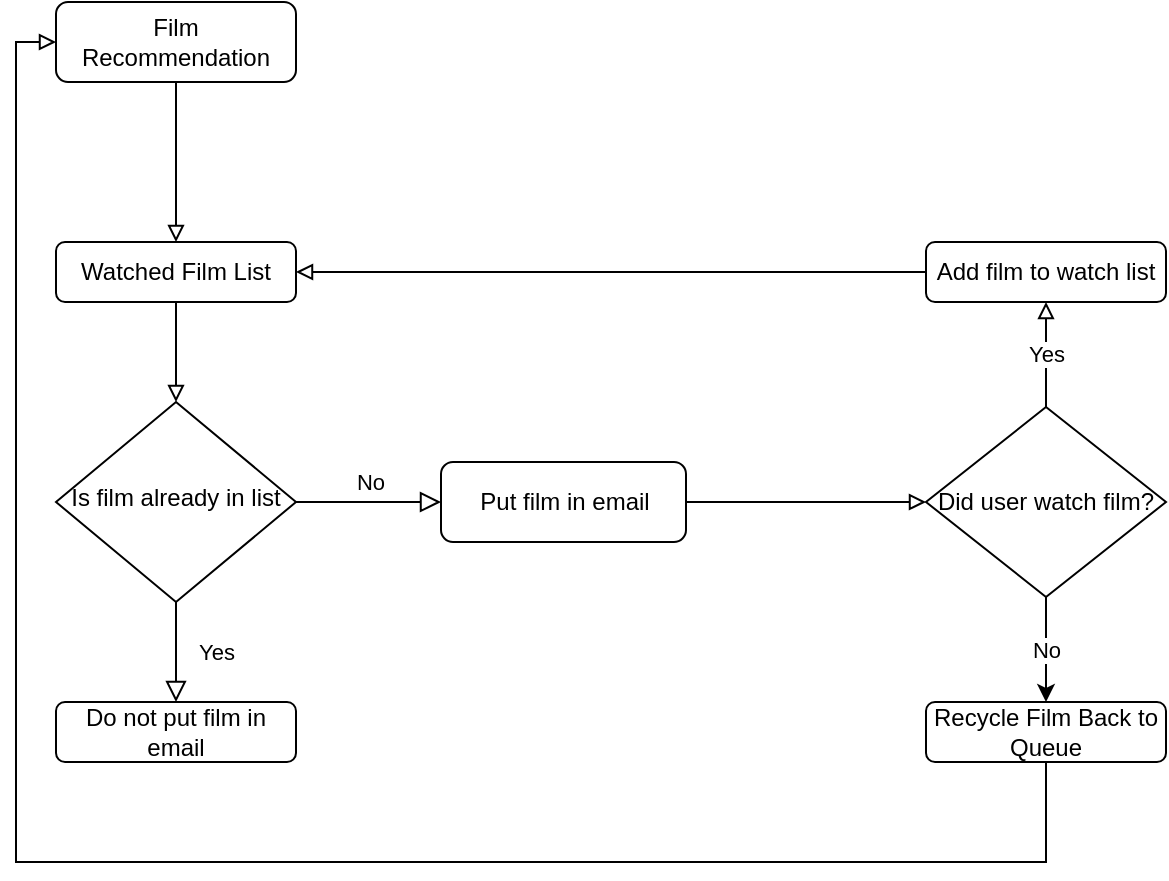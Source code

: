 <mxfile version="21.2.1" type="device">
  <diagram id="C5RBs43oDa-KdzZeNtuy" name="Page-1">
    <mxGraphModel dx="954" dy="647" grid="1" gridSize="10" guides="1" tooltips="1" connect="1" arrows="1" fold="1" page="1" pageScale="1" pageWidth="827" pageHeight="1169" math="0" shadow="0">
      <root>
        <mxCell id="WIyWlLk6GJQsqaUBKTNV-0" />
        <mxCell id="WIyWlLk6GJQsqaUBKTNV-1" parent="WIyWlLk6GJQsqaUBKTNV-0" />
        <mxCell id="xy7UoWI-0pL9H2QwHEQQ-15" style="edgeStyle=orthogonalEdgeStyle;rounded=0;orthogonalLoop=1;jettySize=auto;html=1;entryX=0.5;entryY=0;entryDx=0;entryDy=0;endArrow=block;endFill=0;" edge="1" parent="WIyWlLk6GJQsqaUBKTNV-1" source="WIyWlLk6GJQsqaUBKTNV-3" target="xy7UoWI-0pL9H2QwHEQQ-2">
          <mxGeometry relative="1" as="geometry" />
        </mxCell>
        <mxCell id="WIyWlLk6GJQsqaUBKTNV-3" value="Film Recommendation" style="rounded=1;whiteSpace=wrap;html=1;fontSize=12;glass=0;strokeWidth=1;shadow=0;" parent="WIyWlLk6GJQsqaUBKTNV-1" vertex="1">
          <mxGeometry x="125" y="200" width="120" height="40" as="geometry" />
        </mxCell>
        <mxCell id="WIyWlLk6GJQsqaUBKTNV-4" value="Yes" style="rounded=0;html=1;jettySize=auto;orthogonalLoop=1;fontSize=11;endArrow=block;endFill=0;endSize=8;strokeWidth=1;shadow=0;labelBackgroundColor=none;edgeStyle=orthogonalEdgeStyle;entryX=0.5;entryY=0;entryDx=0;entryDy=0;" parent="WIyWlLk6GJQsqaUBKTNV-1" source="WIyWlLk6GJQsqaUBKTNV-6" target="xy7UoWI-0pL9H2QwHEQQ-10" edge="1">
          <mxGeometry y="20" relative="1" as="geometry">
            <mxPoint as="offset" />
            <mxPoint x="185" y="535" as="targetPoint" />
          </mxGeometry>
        </mxCell>
        <mxCell id="WIyWlLk6GJQsqaUBKTNV-5" value="No" style="edgeStyle=orthogonalEdgeStyle;rounded=0;html=1;jettySize=auto;orthogonalLoop=1;fontSize=11;endArrow=block;endFill=0;endSize=8;strokeWidth=1;shadow=0;labelBackgroundColor=none;" parent="WIyWlLk6GJQsqaUBKTNV-1" source="WIyWlLk6GJQsqaUBKTNV-6" target="WIyWlLk6GJQsqaUBKTNV-7" edge="1">
          <mxGeometry y="10" relative="1" as="geometry">
            <mxPoint as="offset" />
          </mxGeometry>
        </mxCell>
        <mxCell id="WIyWlLk6GJQsqaUBKTNV-6" value="Is film already in list" style="rhombus;whiteSpace=wrap;html=1;shadow=0;fontFamily=Helvetica;fontSize=12;align=center;strokeWidth=1;spacing=6;spacingTop=-4;" parent="WIyWlLk6GJQsqaUBKTNV-1" vertex="1">
          <mxGeometry x="125" y="400" width="120" height="100" as="geometry" />
        </mxCell>
        <mxCell id="xy7UoWI-0pL9H2QwHEQQ-13" style="edgeStyle=orthogonalEdgeStyle;rounded=0;orthogonalLoop=1;jettySize=auto;html=1;entryX=0;entryY=0.5;entryDx=0;entryDy=0;endArrow=block;endFill=0;" edge="1" parent="WIyWlLk6GJQsqaUBKTNV-1" source="WIyWlLk6GJQsqaUBKTNV-7" target="xy7UoWI-0pL9H2QwHEQQ-11">
          <mxGeometry relative="1" as="geometry" />
        </mxCell>
        <mxCell id="WIyWlLk6GJQsqaUBKTNV-7" value="Put film in email" style="rounded=1;whiteSpace=wrap;html=1;fontSize=12;glass=0;strokeWidth=1;shadow=0;" parent="WIyWlLk6GJQsqaUBKTNV-1" vertex="1">
          <mxGeometry x="317.5" y="430" width="122.5" height="40" as="geometry" />
        </mxCell>
        <mxCell id="xy7UoWI-0pL9H2QwHEQQ-14" style="edgeStyle=orthogonalEdgeStyle;rounded=0;orthogonalLoop=1;jettySize=auto;html=1;entryX=0.5;entryY=0;entryDx=0;entryDy=0;endArrow=block;endFill=0;" edge="1" parent="WIyWlLk6GJQsqaUBKTNV-1" source="xy7UoWI-0pL9H2QwHEQQ-2" target="WIyWlLk6GJQsqaUBKTNV-6">
          <mxGeometry relative="1" as="geometry" />
        </mxCell>
        <mxCell id="xy7UoWI-0pL9H2QwHEQQ-2" value="Watched Film List" style="rounded=1;whiteSpace=wrap;html=1;" vertex="1" parent="WIyWlLk6GJQsqaUBKTNV-1">
          <mxGeometry x="125" y="320" width="120" height="30" as="geometry" />
        </mxCell>
        <mxCell id="xy7UoWI-0pL9H2QwHEQQ-10" value="Do not put film in email" style="rounded=1;whiteSpace=wrap;html=1;" vertex="1" parent="WIyWlLk6GJQsqaUBKTNV-1">
          <mxGeometry x="125" y="550" width="120" height="30" as="geometry" />
        </mxCell>
        <mxCell id="xy7UoWI-0pL9H2QwHEQQ-17" value="Yes" style="edgeStyle=orthogonalEdgeStyle;rounded=0;orthogonalLoop=1;jettySize=auto;html=1;entryX=0.5;entryY=1;entryDx=0;entryDy=0;endArrow=block;endFill=0;" edge="1" parent="WIyWlLk6GJQsqaUBKTNV-1" source="xy7UoWI-0pL9H2QwHEQQ-11" target="xy7UoWI-0pL9H2QwHEQQ-16">
          <mxGeometry relative="1" as="geometry" />
        </mxCell>
        <mxCell id="xy7UoWI-0pL9H2QwHEQQ-20" value="No" style="edgeStyle=orthogonalEdgeStyle;rounded=0;orthogonalLoop=1;jettySize=auto;html=1;entryX=0.5;entryY=0;entryDx=0;entryDy=0;" edge="1" parent="WIyWlLk6GJQsqaUBKTNV-1" source="xy7UoWI-0pL9H2QwHEQQ-11" target="xy7UoWI-0pL9H2QwHEQQ-19">
          <mxGeometry relative="1" as="geometry" />
        </mxCell>
        <mxCell id="xy7UoWI-0pL9H2QwHEQQ-11" value="Did user watch film?" style="rhombus;whiteSpace=wrap;html=1;" vertex="1" parent="WIyWlLk6GJQsqaUBKTNV-1">
          <mxGeometry x="560" y="402.5" width="120" height="95" as="geometry" />
        </mxCell>
        <mxCell id="xy7UoWI-0pL9H2QwHEQQ-18" style="edgeStyle=orthogonalEdgeStyle;rounded=0;orthogonalLoop=1;jettySize=auto;html=1;entryX=1;entryY=0.5;entryDx=0;entryDy=0;endArrow=block;endFill=0;" edge="1" parent="WIyWlLk6GJQsqaUBKTNV-1" source="xy7UoWI-0pL9H2QwHEQQ-16" target="xy7UoWI-0pL9H2QwHEQQ-2">
          <mxGeometry relative="1" as="geometry" />
        </mxCell>
        <mxCell id="xy7UoWI-0pL9H2QwHEQQ-16" value="Add film to watch list" style="rounded=1;whiteSpace=wrap;html=1;" vertex="1" parent="WIyWlLk6GJQsqaUBKTNV-1">
          <mxGeometry x="560" y="320" width="120" height="30" as="geometry" />
        </mxCell>
        <mxCell id="xy7UoWI-0pL9H2QwHEQQ-21" style="edgeStyle=orthogonalEdgeStyle;rounded=0;orthogonalLoop=1;jettySize=auto;html=1;entryX=0;entryY=0.5;entryDx=0;entryDy=0;endArrow=block;endFill=0;" edge="1" parent="WIyWlLk6GJQsqaUBKTNV-1" source="xy7UoWI-0pL9H2QwHEQQ-19" target="WIyWlLk6GJQsqaUBKTNV-3">
          <mxGeometry relative="1" as="geometry">
            <mxPoint x="620" y="760" as="targetPoint" />
            <Array as="points">
              <mxPoint x="620" y="630" />
              <mxPoint x="105" y="630" />
              <mxPoint x="105" y="220" />
            </Array>
          </mxGeometry>
        </mxCell>
        <mxCell id="xy7UoWI-0pL9H2QwHEQQ-19" value="Recycle Film Back to Queue" style="rounded=1;whiteSpace=wrap;html=1;" vertex="1" parent="WIyWlLk6GJQsqaUBKTNV-1">
          <mxGeometry x="560" y="550" width="120" height="30" as="geometry" />
        </mxCell>
      </root>
    </mxGraphModel>
  </diagram>
</mxfile>
